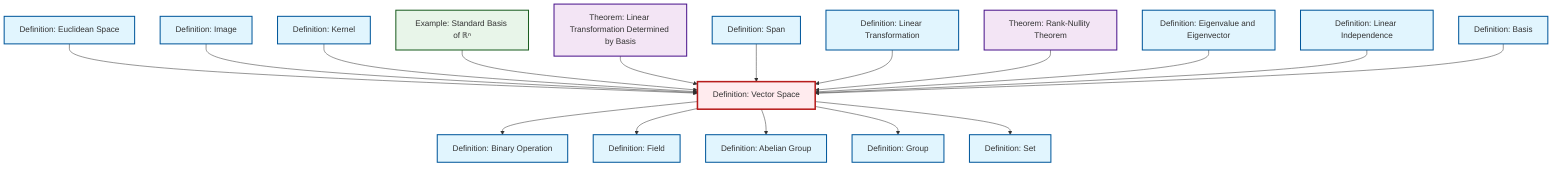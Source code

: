 graph TD
    classDef definition fill:#e1f5fe,stroke:#01579b,stroke-width:2px
    classDef theorem fill:#f3e5f5,stroke:#4a148c,stroke-width:2px
    classDef axiom fill:#fff3e0,stroke:#e65100,stroke-width:2px
    classDef example fill:#e8f5e9,stroke:#1b5e20,stroke-width:2px
    classDef current fill:#ffebee,stroke:#b71c1c,stroke-width:3px
    def-field["Definition: Field"]:::definition
    def-kernel["Definition: Kernel"]:::definition
    def-eigenvalue-eigenvector["Definition: Eigenvalue and Eigenvector"]:::definition
    def-set["Definition: Set"]:::definition
    thm-rank-nullity["Theorem: Rank-Nullity Theorem"]:::theorem
    def-vector-space["Definition: Vector Space"]:::definition
    def-basis["Definition: Basis"]:::definition
    def-image["Definition: Image"]:::definition
    def-euclidean-space["Definition: Euclidean Space"]:::definition
    def-binary-operation["Definition: Binary Operation"]:::definition
    def-linear-transformation["Definition: Linear Transformation"]:::definition
    def-linear-independence["Definition: Linear Independence"]:::definition
    def-group["Definition: Group"]:::definition
    ex-standard-basis-rn["Example: Standard Basis of ℝⁿ"]:::example
    thm-linear-transformation-basis["Theorem: Linear Transformation Determined by Basis"]:::theorem
    def-abelian-group["Definition: Abelian Group"]:::definition
    def-span["Definition: Span"]:::definition
    def-vector-space --> def-binary-operation
    def-vector-space --> def-field
    def-vector-space --> def-abelian-group
    def-euclidean-space --> def-vector-space
    def-image --> def-vector-space
    def-kernel --> def-vector-space
    ex-standard-basis-rn --> def-vector-space
    thm-linear-transformation-basis --> def-vector-space
    def-span --> def-vector-space
    def-linear-transformation --> def-vector-space
    def-vector-space --> def-group
    thm-rank-nullity --> def-vector-space
    def-eigenvalue-eigenvector --> def-vector-space
    def-vector-space --> def-set
    def-linear-independence --> def-vector-space
    def-basis --> def-vector-space
    class def-vector-space current